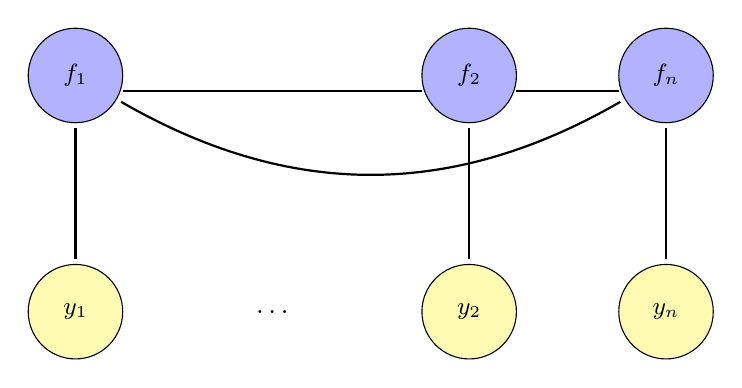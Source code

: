 \tikzstyle{x_i} = [circle, draw, fill=green!50, minimum size=1.2cm, text width=0.8cm, align=center, font=\large]
\tikzstyle{f_i} = [circle, draw, fill=blue!30, minimum size=1.2cm, inner sep=2pt, outer sep=2pt, font=\small, align=center]
\tikzstyle{y_i} = [circle, draw, fill=yellow!30, minimum size=1.2cm, inner sep=2pt, outer sep=2pt, font=\small, align=center]
\tikzstyle{edge_label} = [font=\small, label={[label distance = -4pt]90:$\text$}]
\tikzstyle{edge} = [thick, >=stealth]
\tikzstyle{biedge} = [thick, >=stealth]
\def\step{-3}
\def\layerpos{3}

% %data points
% \foreach \name/\x in {x_1/-2.5, x_2/2.5, x_n/5} 
%   	\node[x_i] (\name) at (\x, \layerpos) {$\name$};

% \node (other^1_1) at (0, \layerpos) {$\ldots$};

%latent process values
% \pgfmathsetmacro{\layerpos}{\layerpos + \step}

\foreach \name/\x in {f_1/-2.5, f_2/2.5, f_n/5} 
  	\node[f_i] (\name) at (\x, \layerpos) {$\name$};

% \node (other^2) at (0, \layerpos) {$\ldots$};
% \foreach \from/\to in {x_1/f_1, x_2/f_2, x_n/f_n}
% 	\draw[edge] (\from) -- (\to);

\draw[biedge] (f_1)++(0.6,-0.2) -- ++(3.8,0); %(f_2);
\draw[biedge] (f_2)++(0.6,-0.2) -- +(1.3,0);% ++ (f_n);
\draw [biedge] (f_1) to [out=-30,in=-150] (f_n);

%observables
\pgfmathsetmacro{\layerpos}{\layerpos + \step}

\foreach \name/\x in {y_1/-2.5, y_2/2.5, y_n/5} 
  	\node[y_i] (\name) at (\x, \layerpos) {$\name$};

\node (other^3) at (0, \layerpos) {$\ldots$};
\foreach \from/\to in {f_1/y_1, f_2/y_2, f_n/y_n}
	\draw[edge] (\from) -- (\to);
